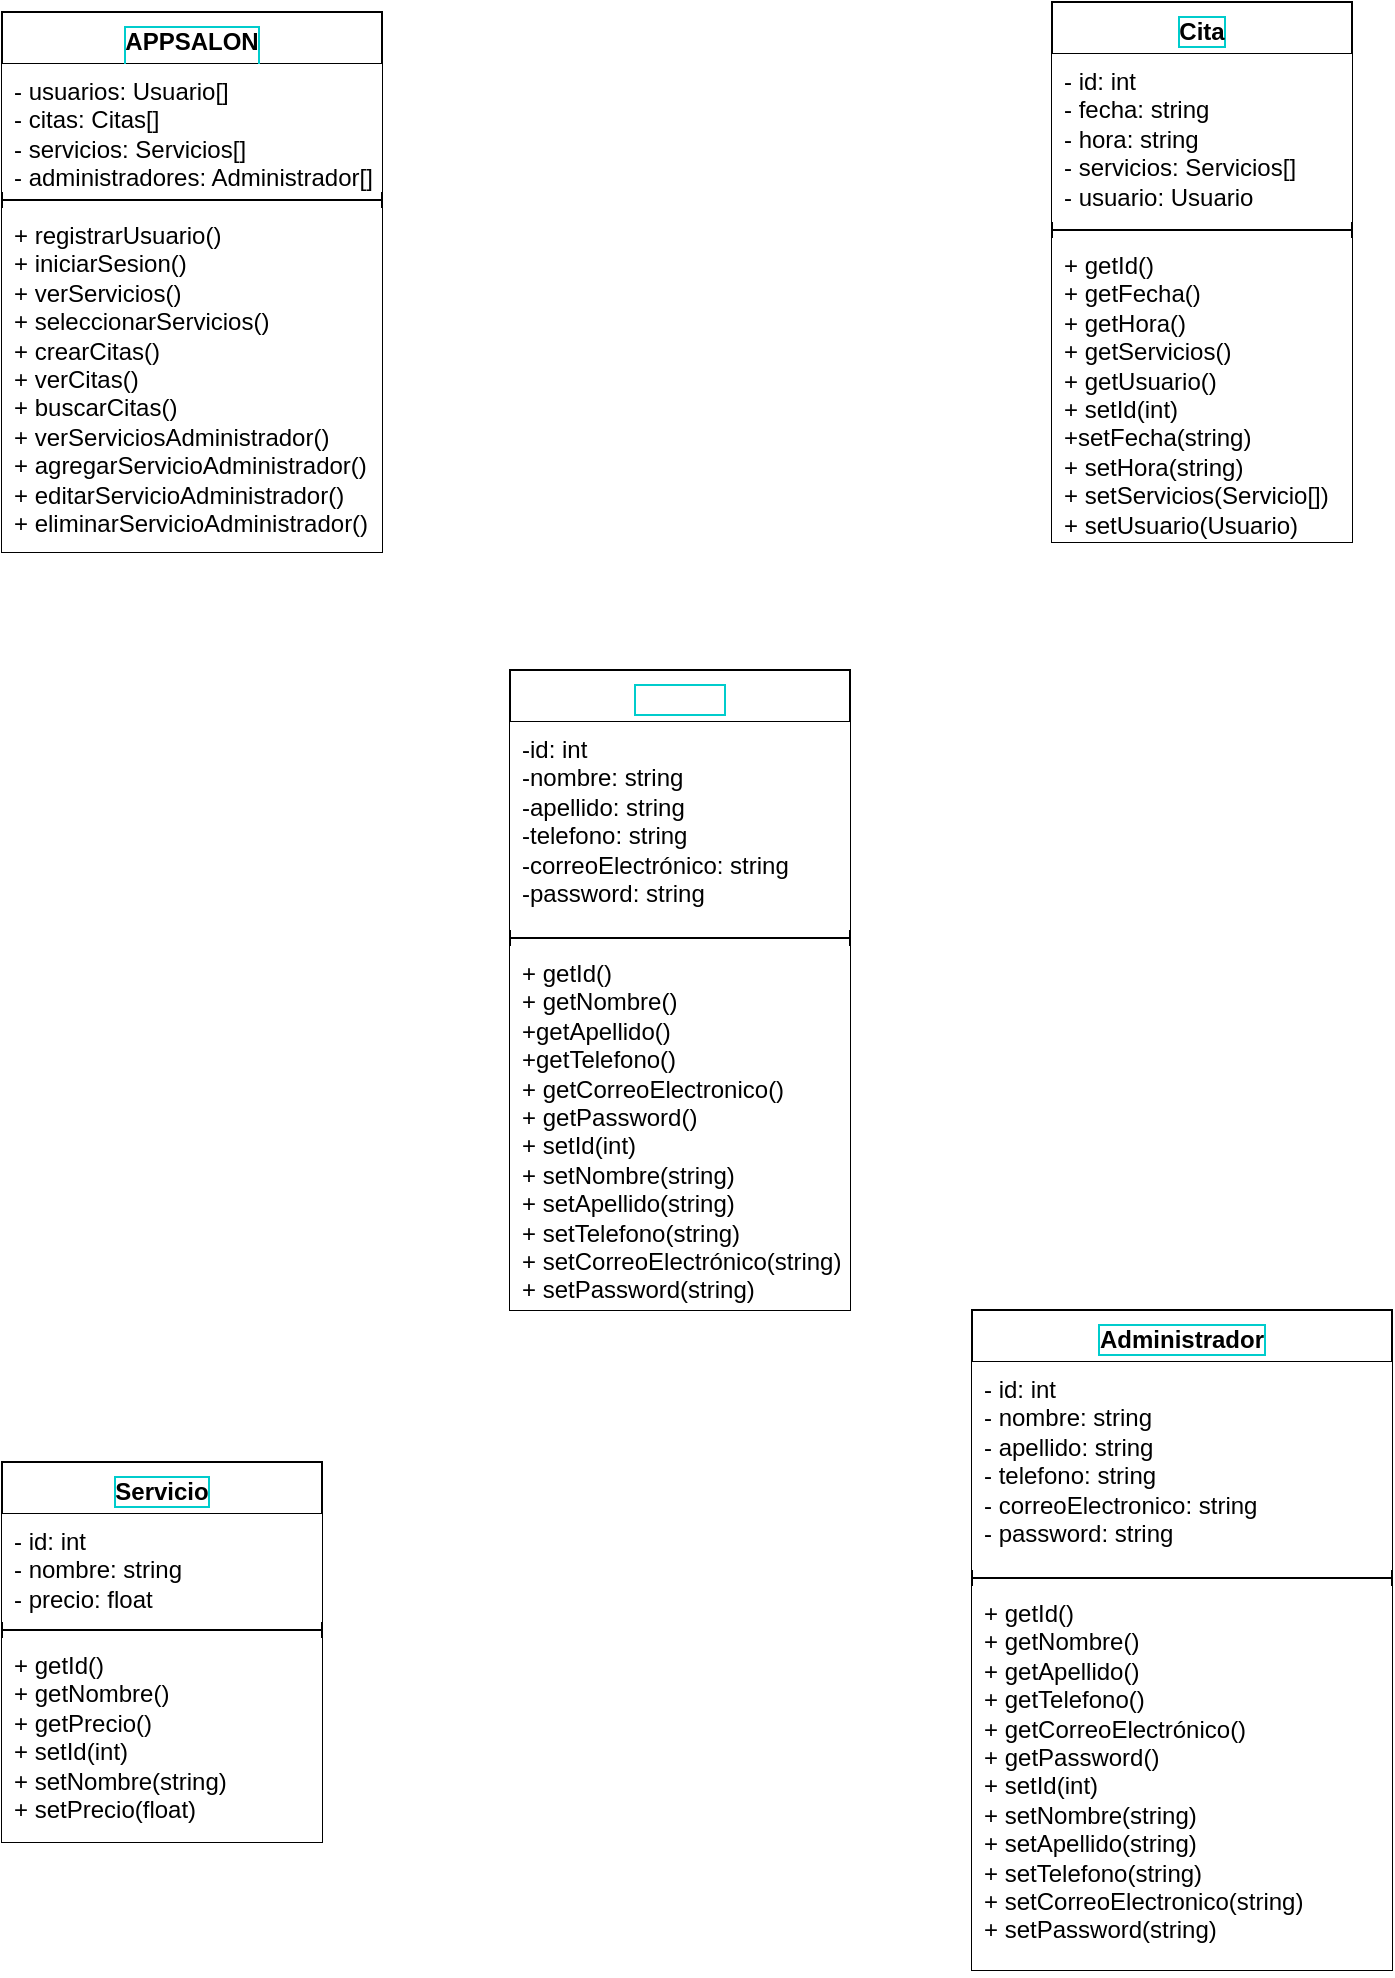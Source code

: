 <mxfile version="21.5.2" type="github">
  <diagram name="Página-1" id="tki_5y043mU7URiL4gPQ">
    <mxGraphModel dx="1187" dy="674" grid="1" gridSize="10" guides="1" tooltips="1" connect="1" arrows="1" fold="1" page="1" pageScale="1" pageWidth="827" pageHeight="1169" math="0" shadow="0">
      <root>
        <mxCell id="0" />
        <mxCell id="1" parent="0" />
        <mxCell id="_8dAjdQg-zn3I0ZJsz4k-8" value="APPSALON&lt;br&gt;&lt;br&gt;" style="swimlane;fontStyle=1;align=center;verticalAlign=top;childLayout=stackLayout;horizontal=1;startSize=26;horizontalStack=0;resizeParent=1;resizeParentMax=0;resizeLast=0;collapsible=1;marginBottom=0;whiteSpace=wrap;html=1;labelBorderColor=#00CCCC;" vertex="1" parent="1">
          <mxGeometry x="75" y="95" width="190" height="270" as="geometry">
            <mxRectangle x="360" y="220" width="100" height="30" as="alternateBounds" />
          </mxGeometry>
        </mxCell>
        <mxCell id="_8dAjdQg-zn3I0ZJsz4k-9" value="- usuarios: Usuario[]&lt;br&gt;- citas: Citas[]&lt;br&gt;- servicios: Servicios[]&lt;br&gt;- administradores: Administrador[]" style="text;strokeColor=none;fillColor=#FFFFFF;align=left;verticalAlign=top;spacingLeft=4;spacingRight=4;overflow=hidden;rotatable=0;points=[[0,0.5],[1,0.5]];portConstraint=eastwest;whiteSpace=wrap;html=1;fontColor=#000000;" vertex="1" parent="_8dAjdQg-zn3I0ZJsz4k-8">
          <mxGeometry y="26" width="190" height="64" as="geometry" />
        </mxCell>
        <mxCell id="_8dAjdQg-zn3I0ZJsz4k-10" value="" style="line;strokeWidth=1;fillColor=none;align=left;verticalAlign=middle;spacingTop=-1;spacingLeft=3;spacingRight=3;rotatable=0;labelPosition=right;points=[];portConstraint=eastwest;strokeColor=inherit;" vertex="1" parent="_8dAjdQg-zn3I0ZJsz4k-8">
          <mxGeometry y="90" width="190" height="8" as="geometry" />
        </mxCell>
        <mxCell id="_8dAjdQg-zn3I0ZJsz4k-11" value="+ registrarUsuario()&lt;br&gt;+ iniciarSesion()&lt;br&gt;+ verServicios()&lt;br&gt;+ seleccionarServicios()&lt;br&gt;+ crearCitas()&lt;br&gt;+ verCitas()&lt;br&gt;+ buscarCitas()&lt;br&gt;+ verServiciosAdministrador()&lt;br&gt;+ agregarServicioAdministrador()&lt;br&gt;+ editarServicioAdministrador()&lt;br&gt;+ eliminarServicioAdministrador()" style="text;strokeColor=none;fillColor=#FFFFFF;align=left;verticalAlign=top;spacingLeft=4;spacingRight=4;overflow=hidden;rotatable=0;points=[[0,0.5],[1,0.5]];portConstraint=eastwest;whiteSpace=wrap;html=1;fontColor=#000000;" vertex="1" parent="_8dAjdQg-zn3I0ZJsz4k-8">
          <mxGeometry y="98" width="190" height="172" as="geometry" />
        </mxCell>
        <mxCell id="_8dAjdQg-zn3I0ZJsz4k-13" value="Usuario" style="swimlane;fontStyle=1;align=center;verticalAlign=top;childLayout=stackLayout;horizontal=1;startSize=26;horizontalStack=0;resizeParent=1;resizeParentMax=0;resizeLast=0;collapsible=1;marginBottom=0;whiteSpace=wrap;html=1;labelBorderColor=#00CCCC;fontColor=#FFFFFF;" vertex="1" parent="1">
          <mxGeometry x="329" y="424" width="170" height="320" as="geometry" />
        </mxCell>
        <mxCell id="_8dAjdQg-zn3I0ZJsz4k-14" value="-id: int&lt;br&gt;-nombre: string&lt;br&gt;-apellido: string&lt;br&gt;-telefono: string&lt;br&gt;-correoElectrónico: string&lt;br&gt;-password: string" style="text;strokeColor=none;fillColor=#ffffff;align=left;verticalAlign=top;spacingLeft=4;spacingRight=4;overflow=hidden;rotatable=0;points=[[0,0.5],[1,0.5]];portConstraint=eastwest;whiteSpace=wrap;html=1;fontColor=#000000;" vertex="1" parent="_8dAjdQg-zn3I0ZJsz4k-13">
          <mxGeometry y="26" width="170" height="104" as="geometry" />
        </mxCell>
        <mxCell id="_8dAjdQg-zn3I0ZJsz4k-15" value="" style="line;strokeWidth=1;fillColor=none;align=left;verticalAlign=middle;spacingTop=-1;spacingLeft=3;spacingRight=3;rotatable=0;labelPosition=right;points=[];portConstraint=eastwest;strokeColor=inherit;" vertex="1" parent="_8dAjdQg-zn3I0ZJsz4k-13">
          <mxGeometry y="130" width="170" height="8" as="geometry" />
        </mxCell>
        <mxCell id="_8dAjdQg-zn3I0ZJsz4k-16" value="+ getId()&lt;br&gt;+ getNombre()&lt;br&gt;+getApellido()&lt;br&gt;+getTelefono()&lt;br&gt;+ getCorreoElectronico()&lt;br&gt;+ getPassword()&lt;br&gt;+ setId(int)&lt;br&gt;+ setNombre(string)&lt;br&gt;+ setApellido(string)&lt;br&gt;+ setTelefono(string)&lt;br&gt;+ setCorreoElectrónico(string)&lt;br&gt;+ setPassword(string)" style="text;align=left;verticalAlign=top;spacingLeft=4;spacingRight=4;overflow=hidden;rotatable=0;points=[[0,0.5],[1,0.5]];portConstraint=eastwest;whiteSpace=wrap;html=1;fillColor=#FFFFFF;fontColor=#000000;" vertex="1" parent="_8dAjdQg-zn3I0ZJsz4k-13">
          <mxGeometry y="138" width="170" height="182" as="geometry" />
        </mxCell>
        <mxCell id="_8dAjdQg-zn3I0ZJsz4k-17" value="Cita" style="swimlane;fontStyle=1;align=center;verticalAlign=top;childLayout=stackLayout;horizontal=1;startSize=26;horizontalStack=0;resizeParent=1;resizeParentMax=0;resizeLast=0;collapsible=1;marginBottom=0;whiteSpace=wrap;html=1;labelBorderColor=#00CCCC;gradientColor=none;swimlaneFillColor=none;gradientDirection=south;" vertex="1" parent="1">
          <mxGeometry x="600" y="90" width="150" height="270" as="geometry" />
        </mxCell>
        <mxCell id="_8dAjdQg-zn3I0ZJsz4k-18" value="- id: int&lt;br&gt;- fecha: string&lt;br&gt;- hora: string&lt;br&gt;- servicios: Servicios[]&lt;br&gt;- usuario: Usuario" style="text;strokeColor=none;fillColor=#ffffff;align=left;verticalAlign=top;spacingLeft=4;spacingRight=4;overflow=hidden;rotatable=0;points=[[0,0.5],[1,0.5]];portConstraint=eastwest;whiteSpace=wrap;html=1;fontColor=#000000;" vertex="1" parent="_8dAjdQg-zn3I0ZJsz4k-17">
          <mxGeometry y="26" width="150" height="84" as="geometry" />
        </mxCell>
        <mxCell id="_8dAjdQg-zn3I0ZJsz4k-19" value="" style="line;strokeWidth=1;fillColor=none;align=left;verticalAlign=middle;spacingTop=-1;spacingLeft=3;spacingRight=3;rotatable=0;labelPosition=right;points=[];portConstraint=eastwest;strokeColor=inherit;" vertex="1" parent="_8dAjdQg-zn3I0ZJsz4k-17">
          <mxGeometry y="110" width="150" height="8" as="geometry" />
        </mxCell>
        <mxCell id="_8dAjdQg-zn3I0ZJsz4k-20" value="+ getId()&lt;br&gt;+ getFecha()&lt;br&gt;+ getHora()&lt;br&gt;+ getServicios()&lt;br&gt;+ getUsuario()&lt;br&gt;+ setId(int)&lt;br&gt;+setFecha(string)&lt;br&gt;+ setHora(string)&lt;br&gt;+ setServicios(Servicio[])&lt;br&gt;+ setUsuario(Usuario)" style="text;strokeColor=none;fillColor=#FFFFFF;align=left;verticalAlign=top;spacingLeft=4;spacingRight=4;overflow=hidden;rotatable=0;points=[[0,0.5],[1,0.5]];portConstraint=eastwest;whiteSpace=wrap;html=1;fontColor=#000000;" vertex="1" parent="_8dAjdQg-zn3I0ZJsz4k-17">
          <mxGeometry y="118" width="150" height="152" as="geometry" />
        </mxCell>
        <mxCell id="_8dAjdQg-zn3I0ZJsz4k-21" value="Servicio" style="swimlane;fontStyle=1;align=center;verticalAlign=top;childLayout=stackLayout;horizontal=1;startSize=26;horizontalStack=0;resizeParent=1;resizeParentMax=0;resizeLast=0;collapsible=1;marginBottom=0;whiteSpace=wrap;html=1;labelBorderColor=#00CCCC;labelBackgroundColor=none;" vertex="1" parent="1">
          <mxGeometry x="75" y="820" width="160" height="190" as="geometry" />
        </mxCell>
        <mxCell id="_8dAjdQg-zn3I0ZJsz4k-22" value="- id: int&lt;br&gt;- nombre: string&lt;br&gt;- precio: float" style="text;strokeColor=none;fillColor=#FFFFFF;align=left;verticalAlign=top;spacingLeft=4;spacingRight=4;overflow=hidden;rotatable=0;points=[[0,0.5],[1,0.5]];portConstraint=eastwest;whiteSpace=wrap;html=1;fontColor=#000000;" vertex="1" parent="_8dAjdQg-zn3I0ZJsz4k-21">
          <mxGeometry y="26" width="160" height="54" as="geometry" />
        </mxCell>
        <mxCell id="_8dAjdQg-zn3I0ZJsz4k-23" value="" style="line;strokeWidth=1;fillColor=none;align=left;verticalAlign=middle;spacingTop=-1;spacingLeft=3;spacingRight=3;rotatable=0;labelPosition=right;points=[];portConstraint=eastwest;strokeColor=inherit;" vertex="1" parent="_8dAjdQg-zn3I0ZJsz4k-21">
          <mxGeometry y="80" width="160" height="8" as="geometry" />
        </mxCell>
        <mxCell id="_8dAjdQg-zn3I0ZJsz4k-24" value="+ getId()&lt;br&gt;+ getNombre()&lt;br&gt;+ getPrecio()&lt;br&gt;+ setId(int)&lt;br&gt;+ setNombre(string)&lt;br&gt;+ setPrecio(float)" style="text;strokeColor=none;fillColor=#FFFFFF;align=left;verticalAlign=top;spacingLeft=4;spacingRight=4;overflow=hidden;rotatable=0;points=[[0,0.5],[1,0.5]];portConstraint=eastwest;whiteSpace=wrap;html=1;fontColor=#000000;" vertex="1" parent="_8dAjdQg-zn3I0ZJsz4k-21">
          <mxGeometry y="88" width="160" height="102" as="geometry" />
        </mxCell>
        <mxCell id="_8dAjdQg-zn3I0ZJsz4k-25" value="Administrador" style="swimlane;fontStyle=1;align=center;verticalAlign=top;childLayout=stackLayout;horizontal=1;startSize=26;horizontalStack=0;resizeParent=1;resizeParentMax=0;resizeLast=0;collapsible=1;marginBottom=0;whiteSpace=wrap;html=1;labelBorderColor=#00CCCC;" vertex="1" parent="1">
          <mxGeometry x="560" y="744" width="210" height="330" as="geometry" />
        </mxCell>
        <mxCell id="_8dAjdQg-zn3I0ZJsz4k-26" value="- id: int&lt;br&gt;- nombre: string&lt;br&gt;- apellido: string&lt;br&gt;- telefono: string&lt;br&gt;- correoElectronico: string&lt;br&gt;- password: string" style="text;strokeColor=none;fillColor=#FFFFFF;align=left;verticalAlign=top;spacingLeft=4;spacingRight=4;overflow=hidden;rotatable=0;points=[[0,0.5],[1,0.5]];portConstraint=eastwest;whiteSpace=wrap;html=1;fontColor=#000000;" vertex="1" parent="_8dAjdQg-zn3I0ZJsz4k-25">
          <mxGeometry y="26" width="210" height="104" as="geometry" />
        </mxCell>
        <mxCell id="_8dAjdQg-zn3I0ZJsz4k-27" value="" style="line;strokeWidth=1;fillColor=none;align=left;verticalAlign=middle;spacingTop=-1;spacingLeft=3;spacingRight=3;rotatable=0;labelPosition=right;points=[];portConstraint=eastwest;strokeColor=inherit;" vertex="1" parent="_8dAjdQg-zn3I0ZJsz4k-25">
          <mxGeometry y="130" width="210" height="8" as="geometry" />
        </mxCell>
        <mxCell id="_8dAjdQg-zn3I0ZJsz4k-28" value="+ getId()&lt;br&gt;+ getNombre()&lt;br&gt;+ getApellido()&lt;br&gt;+ getTelefono()&lt;br&gt;+ getCorreoElectrónico()&lt;br&gt;+ getPassword()&lt;br&gt;+ setId(int)&lt;br&gt;+ setNombre(string)&lt;br&gt;+ setApellido(string)&lt;br&gt;+ setTelefono(string)&lt;br&gt;+ setCorreoElectronico(string)&lt;br&gt;+ setPassword(string)" style="text;strokeColor=none;fillColor=#FFFFFF;align=left;verticalAlign=top;spacingLeft=4;spacingRight=4;overflow=hidden;rotatable=0;points=[[0,0.5],[1,0.5]];portConstraint=eastwest;whiteSpace=wrap;html=1;fontColor=#000000;" vertex="1" parent="_8dAjdQg-zn3I0ZJsz4k-25">
          <mxGeometry y="138" width="210" height="192" as="geometry" />
        </mxCell>
      </root>
    </mxGraphModel>
  </diagram>
</mxfile>
